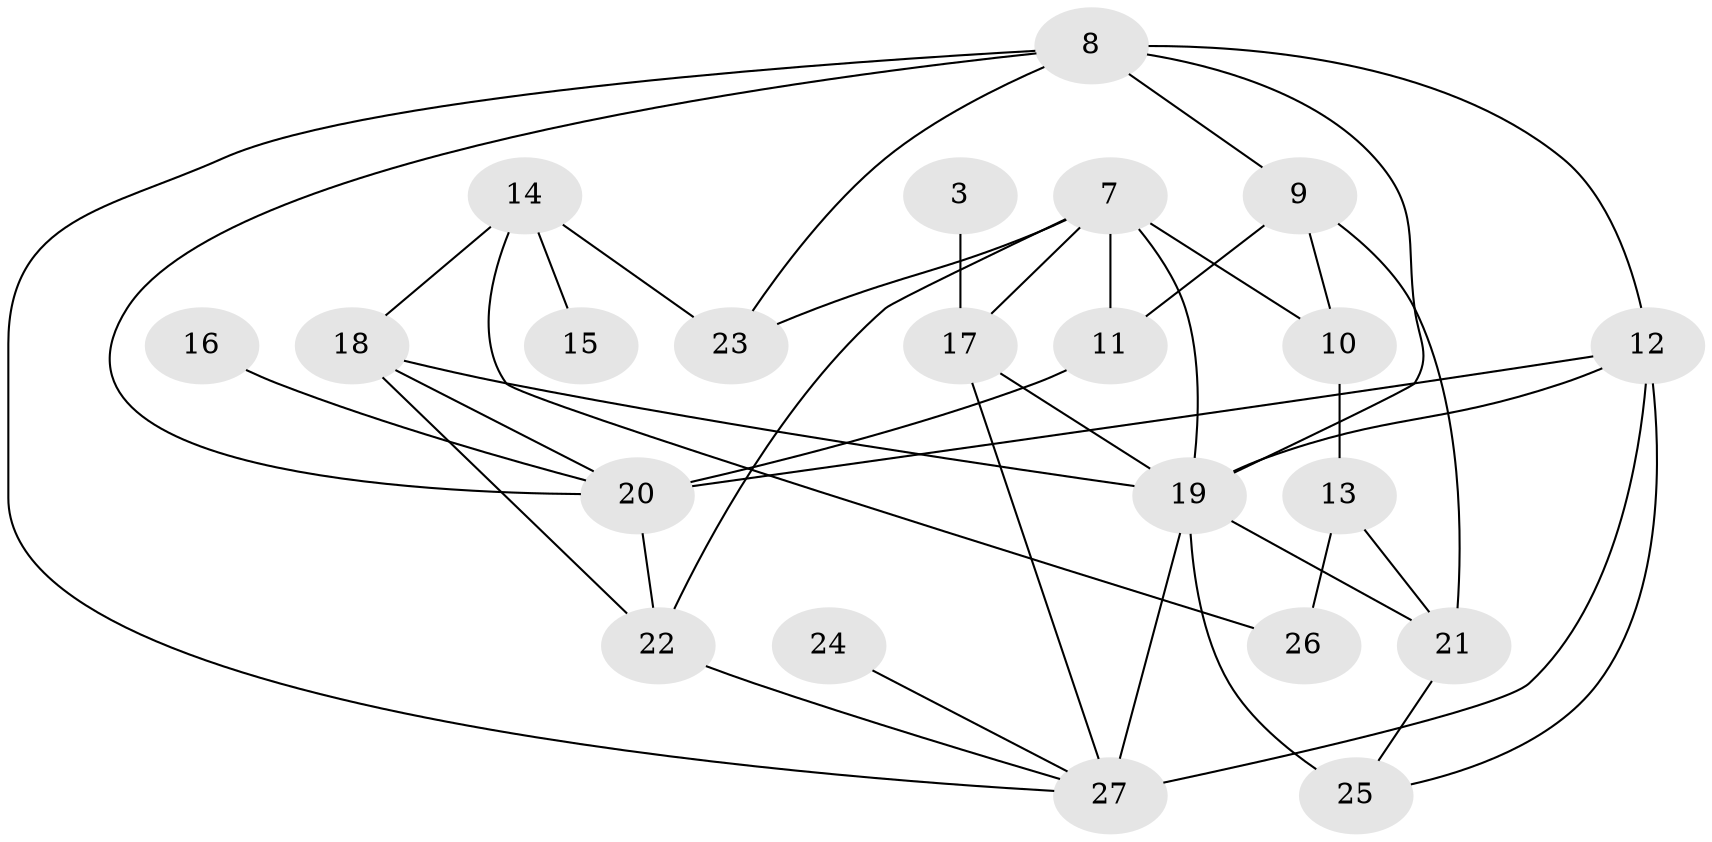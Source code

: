 // original degree distribution, {3: 0.24074074074074073, 0: 0.09259259259259259, 2: 0.24074074074074073, 7: 0.018518518518518517, 4: 0.14814814814814814, 1: 0.1111111111111111, 5: 0.05555555555555555, 8: 0.018518518518518517, 6: 0.05555555555555555, 9: 0.018518518518518517}
// Generated by graph-tools (version 1.1) at 2025/00/03/09/25 03:00:44]
// undirected, 22 vertices, 41 edges
graph export_dot {
graph [start="1"]
  node [color=gray90,style=filled];
  3;
  7;
  8;
  9;
  10;
  11;
  12;
  13;
  14;
  15;
  16;
  17;
  18;
  19;
  20;
  21;
  22;
  23;
  24;
  25;
  26;
  27;
  3 -- 17 [weight=1.0];
  7 -- 10 [weight=1.0];
  7 -- 11 [weight=1.0];
  7 -- 17 [weight=2.0];
  7 -- 19 [weight=4.0];
  7 -- 22 [weight=1.0];
  7 -- 23 [weight=2.0];
  8 -- 9 [weight=1.0];
  8 -- 12 [weight=1.0];
  8 -- 19 [weight=2.0];
  8 -- 20 [weight=1.0];
  8 -- 23 [weight=2.0];
  8 -- 27 [weight=1.0];
  9 -- 10 [weight=1.0];
  9 -- 11 [weight=1.0];
  9 -- 21 [weight=1.0];
  10 -- 13 [weight=1.0];
  11 -- 20 [weight=1.0];
  12 -- 19 [weight=1.0];
  12 -- 20 [weight=1.0];
  12 -- 25 [weight=1.0];
  12 -- 27 [weight=2.0];
  13 -- 21 [weight=1.0];
  13 -- 26 [weight=1.0];
  14 -- 15 [weight=1.0];
  14 -- 18 [weight=1.0];
  14 -- 23 [weight=1.0];
  14 -- 26 [weight=1.0];
  16 -- 20 [weight=1.0];
  17 -- 19 [weight=1.0];
  17 -- 27 [weight=1.0];
  18 -- 19 [weight=2.0];
  18 -- 20 [weight=1.0];
  18 -- 22 [weight=1.0];
  19 -- 21 [weight=1.0];
  19 -- 25 [weight=2.0];
  19 -- 27 [weight=3.0];
  20 -- 22 [weight=1.0];
  21 -- 25 [weight=1.0];
  22 -- 27 [weight=1.0];
  24 -- 27 [weight=1.0];
}
